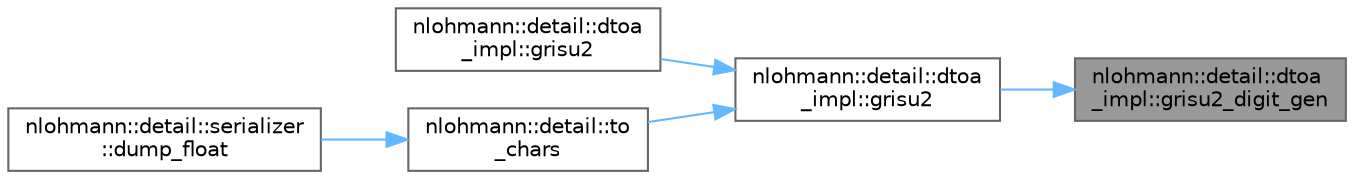 digraph "nlohmann::detail::dtoa_impl::grisu2_digit_gen"
{
 // LATEX_PDF_SIZE
  bgcolor="transparent";
  edge [fontname=Helvetica,fontsize=10,labelfontname=Helvetica,labelfontsize=10];
  node [fontname=Helvetica,fontsize=10,shape=box,height=0.2,width=0.4];
  rankdir="RL";
  Node1 [label="nlohmann::detail::dtoa\l_impl::grisu2_digit_gen",height=0.2,width=0.4,color="gray40", fillcolor="grey60", style="filled", fontcolor="black",tooltip=" "];
  Node1 -> Node2 [dir="back",color="steelblue1",style="solid"];
  Node2 [label="nlohmann::detail::dtoa\l_impl::grisu2",height=0.2,width=0.4,color="grey40", fillcolor="white", style="filled",URL="$a00479.html#a05b681dcb8569b9784c6dccfadb01633",tooltip=" "];
  Node2 -> Node3 [dir="back",color="steelblue1",style="solid"];
  Node3 [label="nlohmann::detail::dtoa\l_impl::grisu2",height=0.2,width=0.4,color="grey40", fillcolor="white", style="filled",URL="$a00479.html#aab7a9670a4f4704a5d0347ad7588576b",tooltip=" "];
  Node2 -> Node4 [dir="back",color="steelblue1",style="solid"];
  Node4 [label="nlohmann::detail::to\l_chars",height=0.2,width=0.4,color="grey40", fillcolor="white", style="filled",URL="$a00477.html#a4ceeb4ec7f2cd493dd9cf328044c1e3c",tooltip="generates a decimal representation of the floating-point number value in [first, last)."];
  Node4 -> Node5 [dir="back",color="steelblue1",style="solid"];
  Node5 [label="nlohmann::detail::serializer\l::dump_float",height=0.2,width=0.4,color="grey40", fillcolor="white", style="filled",URL="$a02055.html#a24b0fe45dc774441237bde198a133d8a",tooltip=" "];
}
